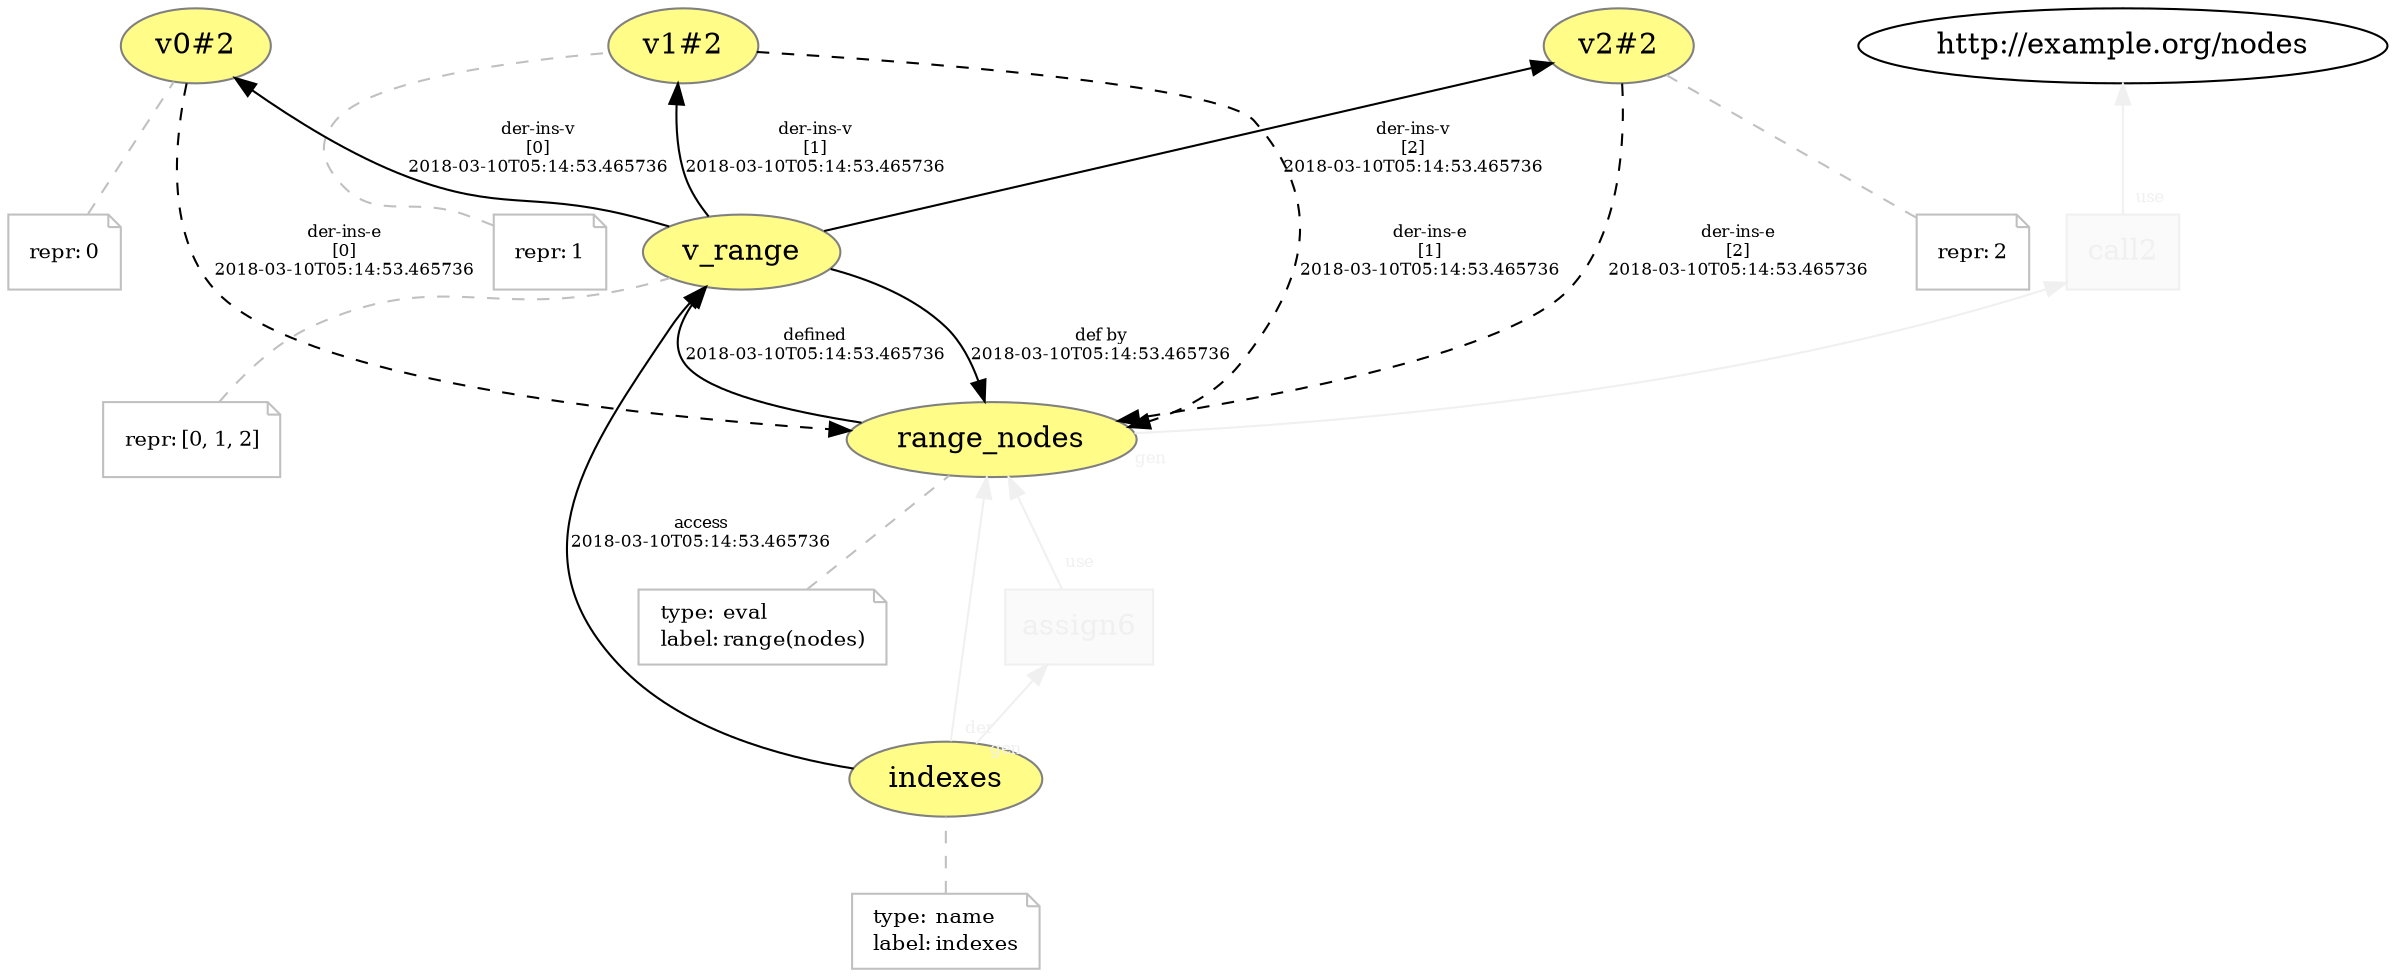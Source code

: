 digraph "PROV" { size="16,12"; rankdir="BT";
"http://example.org/range_nodes" [fillcolor="#FFFC87",color="#808080",style="filled",label="range_nodes",URL="http://example.org/range_nodes"]
"-attrs0" [color="gray",shape="note",fontsize="10",fontcolor="black",label=<<TABLE cellpadding="0" border="0">
	<TR>
	    <TD align="left">type:</TD>
	    <TD align="left">eval</TD>
	</TR>
	<TR>
	    <TD align="left">label:</TD>
	    <TD align="left">range(nodes)</TD>
	</TR>
</TABLE>>]
"-attrs0" -> "http://example.org/range_nodes" [color="gray",style="dashed",arrowhead="none"]
"http://example.org/v0#2" [fillcolor="#FFFC87",color="#808080",style="filled",label="v0#2",URL="http://example.org/v0#2"]
"-attrs1" [color="gray",shape="note",fontsize="10",fontcolor="black",label=<<TABLE cellpadding="0" border="0">
	<TR>
	    <TD align="left">repr:</TD>
	    <TD align="left">0</TD>
	</TR>
</TABLE>>]
"-attrs1" -> "http://example.org/v0#2" [color="gray",style="dashed",arrowhead="none"]
"http://example.org/v1#2" [fillcolor="#FFFC87",color="#808080",style="filled",label="v1#2",URL="http://example.org/v1#2"]
"-attrs2" [color="gray",shape="note",fontsize="10",fontcolor="black",label=<<TABLE cellpadding="0" border="0">
	<TR>
	    <TD align="left">repr:</TD>
	    <TD align="left">1</TD>
	</TR>
</TABLE>>]
"-attrs2" -> "http://example.org/v1#2" [color="gray",style="dashed",arrowhead="none"]
"http://example.org/v2#2" [fillcolor="#FFFC87",color="#808080",style="filled",label="v2#2",URL="http://example.org/v2#2"]
"-attrs3" [color="gray",shape="note",fontsize="10",fontcolor="black",label=<<TABLE cellpadding="0" border="0">
	<TR>
	    <TD align="left">repr:</TD>
	    <TD align="left">2</TD>
	</TR>
</TABLE>>]
"-attrs3" -> "http://example.org/v2#2" [color="gray",style="dashed",arrowhead="none"]
"http://example.org/v_range" [fillcolor="#FFFC87",color="#808080",style="filled",label="v_range",URL="http://example.org/v_range"]
"-attrs4" [color="gray",shape="note",fontsize="10",fontcolor="black",label=<<TABLE cellpadding="0" border="0">
	<TR>
	    <TD align="left">repr:</TD>
	    <TD align="left">[0, 1, 2]</TD>
	</TR>
</TABLE>>]
"-attrs4" -> "http://example.org/v_range" [color="gray",style="dashed",arrowhead="none"]
"http://example.org/v_range" -> "http://example.org/v0#2" [fontsize="8",distance="1.5",angle="60.0",rotation="20",label="der-ins-v
[0]
2018-03-10T05:14:53.465736"]
"http://example.org/v0#2" -> "http://example.org/range_nodes" [fontsize="8",distance="1.5",angle="60.0",rotation="20",label="der-ins-e
[0]
2018-03-10T05:14:53.465736",style="dashed"]
"http://example.org/v_range" -> "http://example.org/v1#2" [fontsize="8",distance="1.5",angle="60.0",rotation="20",label="der-ins-v
[1]
2018-03-10T05:14:53.465736"]
"http://example.org/v1#2" -> "http://example.org/range_nodes" [fontsize="8",distance="1.5",angle="60.0",rotation="20",label="der-ins-e
[1]
2018-03-10T05:14:53.465736",style="dashed"]
"http://example.org/v_range" -> "http://example.org/v2#2" [fontsize="8",distance="1.5",angle="60.0",rotation="20",label="der-ins-v
[2]
2018-03-10T05:14:53.465736"]
"http://example.org/v2#2" -> "http://example.org/range_nodes" [fontsize="8",distance="1.5",angle="60.0",rotation="20",label="der-ins-e
[2]
2018-03-10T05:14:53.465736",style="dashed"]
"http://example.org/range_nodes" -> "http://example.org/v_range" [fontsize="8",distance="1.5",angle="60.0",rotation="20",label="defined
2018-03-10T05:14:53.465736"]
"http://example.org/v_range" -> "http://example.org/range_nodes" [fontsize="8",distance="1.5",angle="60.0",rotation="20",label="def by
2018-03-10T05:14:53.465736"]
"http://example.org/call2" [fillcolor="#FAFAFA",color="#F0F0F0",shape="polygon",sides="4",style="filled",fontcolor="#F0F0F0",label="call2",URL="http://example.org/call2"]
"http://example.org/call2" -> "http://example.org/nodes" [labelfontsize="8",labeldistance="1.5",labelangle="60.0",rotation="20",taillabel="use",fontcolor="#F0F0F0",color="#F0F0F0"]
"http://example.org/range_nodes" -> "http://example.org/call2" [labelfontsize="8",labeldistance="1.5",labelangle="60.0",rotation="20",taillabel="gen",fontcolor="#F0F0F0",color="#F0F0F0"]
"http://example.org/indexes" [fillcolor="#FFFC87",color="#808080",style="filled",label="indexes",URL="http://example.org/indexes"]
"-attrs5" [color="gray",shape="note",fontsize="10",fontcolor="black",label=<<TABLE cellpadding="0" border="0">
	<TR>
	    <TD align="left">type:</TD>
	    <TD align="left">name</TD>
	</TR>
	<TR>
	    <TD align="left">label:</TD>
	    <TD align="left">indexes</TD>
	</TR>
</TABLE>>]
"-attrs5" -> "http://example.org/indexes" [color="gray",style="dashed",arrowhead="none"]
"http://example.org/indexes" -> "http://example.org/v_range" [fontsize="8",distance="1.5",angle="60.0",rotation="20",label="access
2018-03-10T05:14:53.465736"]
"http://example.org/assign6" [fillcolor="#FAFAFA",color="#F0F0F0",shape="polygon",sides="4",style="filled",fontcolor="#F0F0F0",label="assign6",URL="http://example.org/assign6"]
"http://example.org/indexes" -> "http://example.org/range_nodes" [labelfontsize="8",labeldistance="1.5",labelangle="60.0",rotation="20",taillabel="der",fontcolor="#F0F0F0",color="#F0F0F0"]
"http://example.org/assign6" -> "http://example.org/range_nodes" [labelfontsize="8",labeldistance="1.5",labelangle="60.0",rotation="20",taillabel="use",fontcolor="#F0F0F0",color="#F0F0F0"]
"http://example.org/indexes" -> "http://example.org/assign6" [labelfontsize="8",labeldistance="1.5",labelangle="60.0",rotation="20",taillabel="gen",fontcolor="#F0F0F0",color="#F0F0F0"]
}